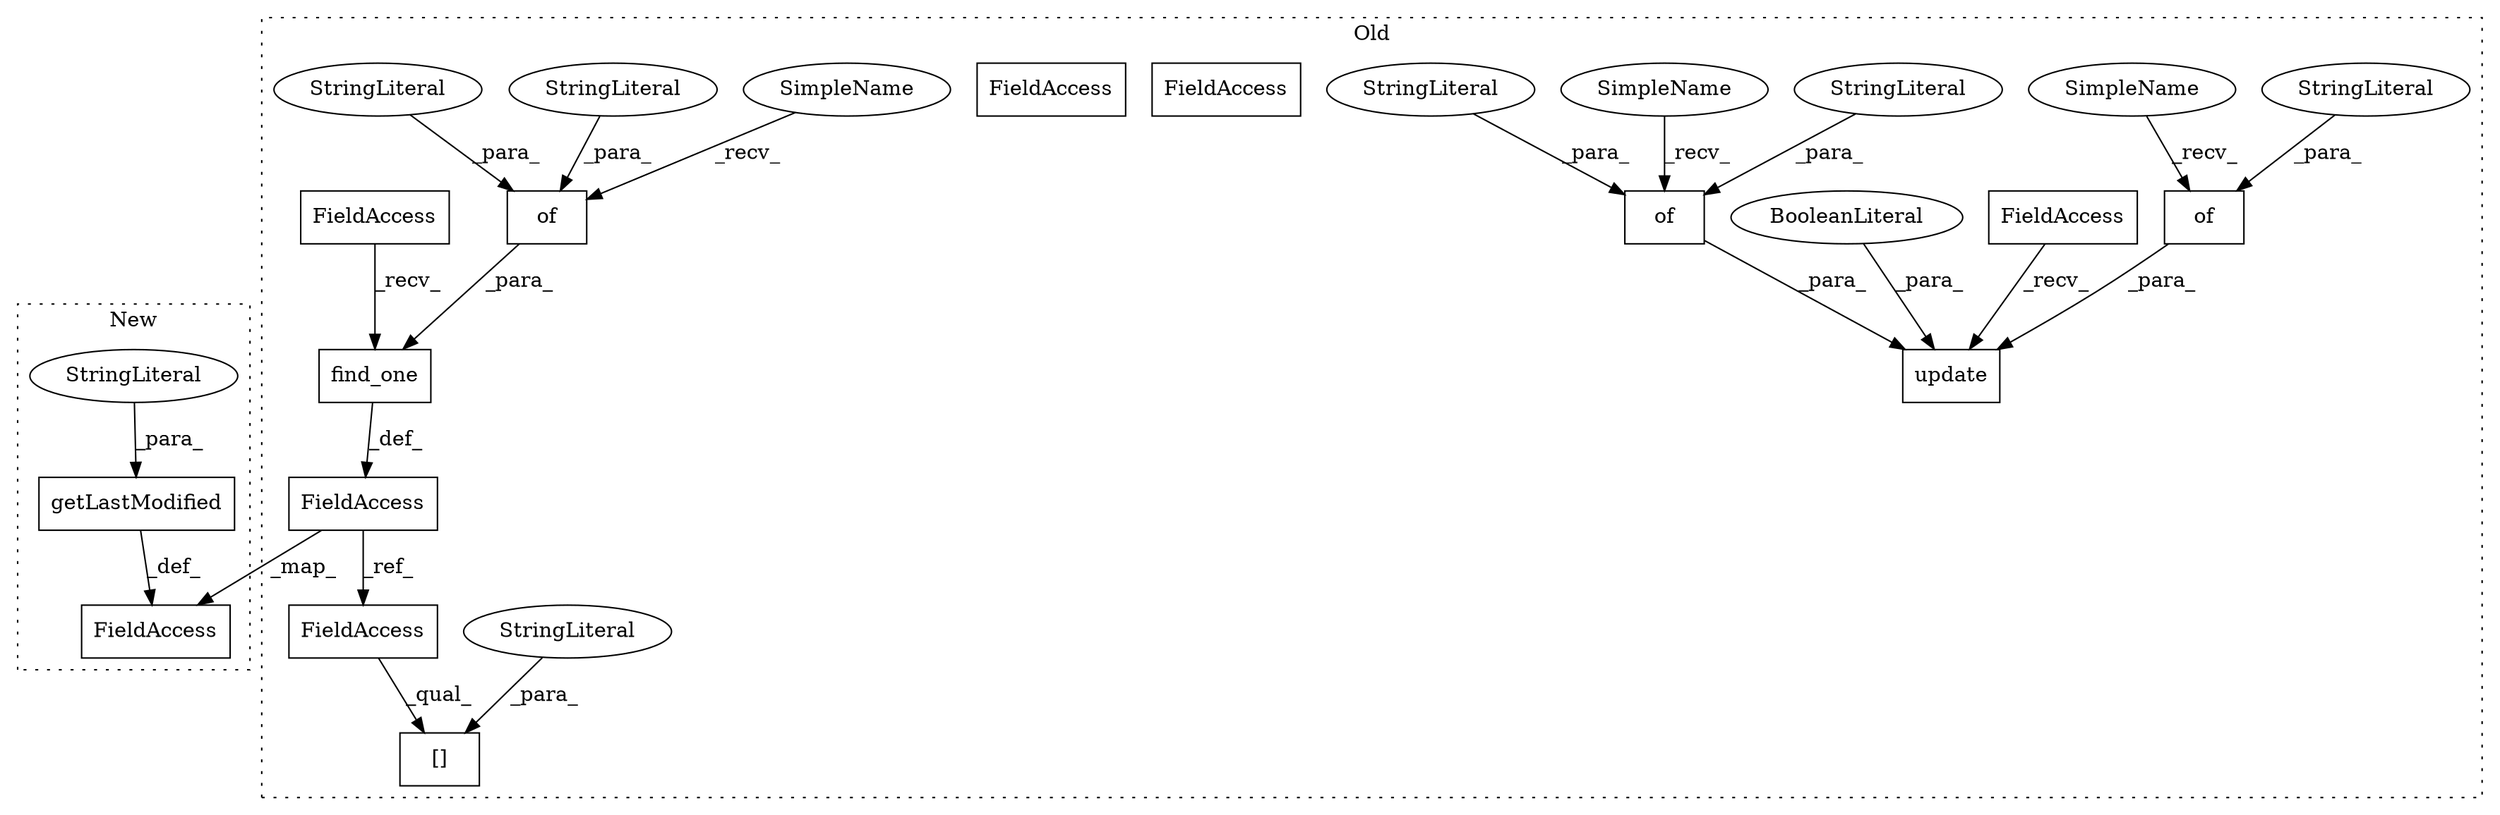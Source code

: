 digraph G {
subgraph cluster0 {
1 [label="find_one" a="32" s="6439,6468" l="9,1" shape="box"];
3 [label="[]" a="2" s="6532,6549" l="2,1" shape="box"];
4 [label="of" a="32" s="6452,6467" l="3,1" shape="box"];
5 [label="of" a="32" s="7100,7160" l="3,1" shape="box"];
6 [label="update" a="32" s="7068,7166" l="7,1" shape="box"];
7 [label="BooleanLiteral" a="9" s="7162" l="4" shape="ellipse"];
8 [label="of" a="32" s="7079,7094" l="3,1" shape="box"];
9 [label="StringLiteral" a="45" s="7082" l="4" shape="ellipse"];
10 [label="StringLiteral" a="45" s="6534" l="15" shape="ellipse"];
11 [label="StringLiteral" a="45" s="6455" l="4" shape="ellipse"];
12 [label="StringLiteral" a="45" s="7103" l="6" shape="ellipse"];
13 [label="StringLiteral" a="45" s="7087" l="7" shape="ellipse"];
15 [label="StringLiteral" a="45" s="6460" l="7" shape="ellipse"];
16 [label="FieldAccess" a="22" s="7063" l="4" shape="box"];
17 [label="FieldAccess" a="22" s="6434" l="4" shape="box"];
18 [label="FieldAccess" a="22" s="6432" l="1" shape="box"];
20 [label="SimpleName" a="42" s="7075" l="3" shape="ellipse"];
21 [label="SimpleName" a="42" s="6448" l="3" shape="ellipse"];
22 [label="SimpleName" a="42" s="7096" l="3" shape="ellipse"];
23 [label="FieldAccess" a="22" s="6532" l="1" shape="box"];
24 [label="FieldAccess" a="22" s="7063" l="4" shape="box"];
25 [label="FieldAccess" a="22" s="6434" l="4" shape="box"];
label = "Old";
style="dotted";
}
subgraph cluster1 {
2 [label="getLastModified" a="32" s="6424,6447" l="16,1" shape="box"];
14 [label="StringLiteral" a="45" s="6440" l="7" shape="ellipse"];
19 [label="FieldAccess" a="22" s="6414" l="1" shape="box"];
label = "New";
style="dotted";
}
1 -> 18 [label="_def_"];
2 -> 19 [label="_def_"];
4 -> 1 [label="_para_"];
5 -> 6 [label="_para_"];
7 -> 6 [label="_para_"];
8 -> 6 [label="_para_"];
9 -> 8 [label="_para_"];
10 -> 3 [label="_para_"];
11 -> 4 [label="_para_"];
12 -> 5 [label="_para_"];
13 -> 8 [label="_para_"];
14 -> 2 [label="_para_"];
15 -> 4 [label="_para_"];
18 -> 19 [label="_map_"];
18 -> 23 [label="_ref_"];
20 -> 8 [label="_recv_"];
21 -> 4 [label="_recv_"];
22 -> 5 [label="_recv_"];
23 -> 3 [label="_qual_"];
24 -> 6 [label="_recv_"];
25 -> 1 [label="_recv_"];
}